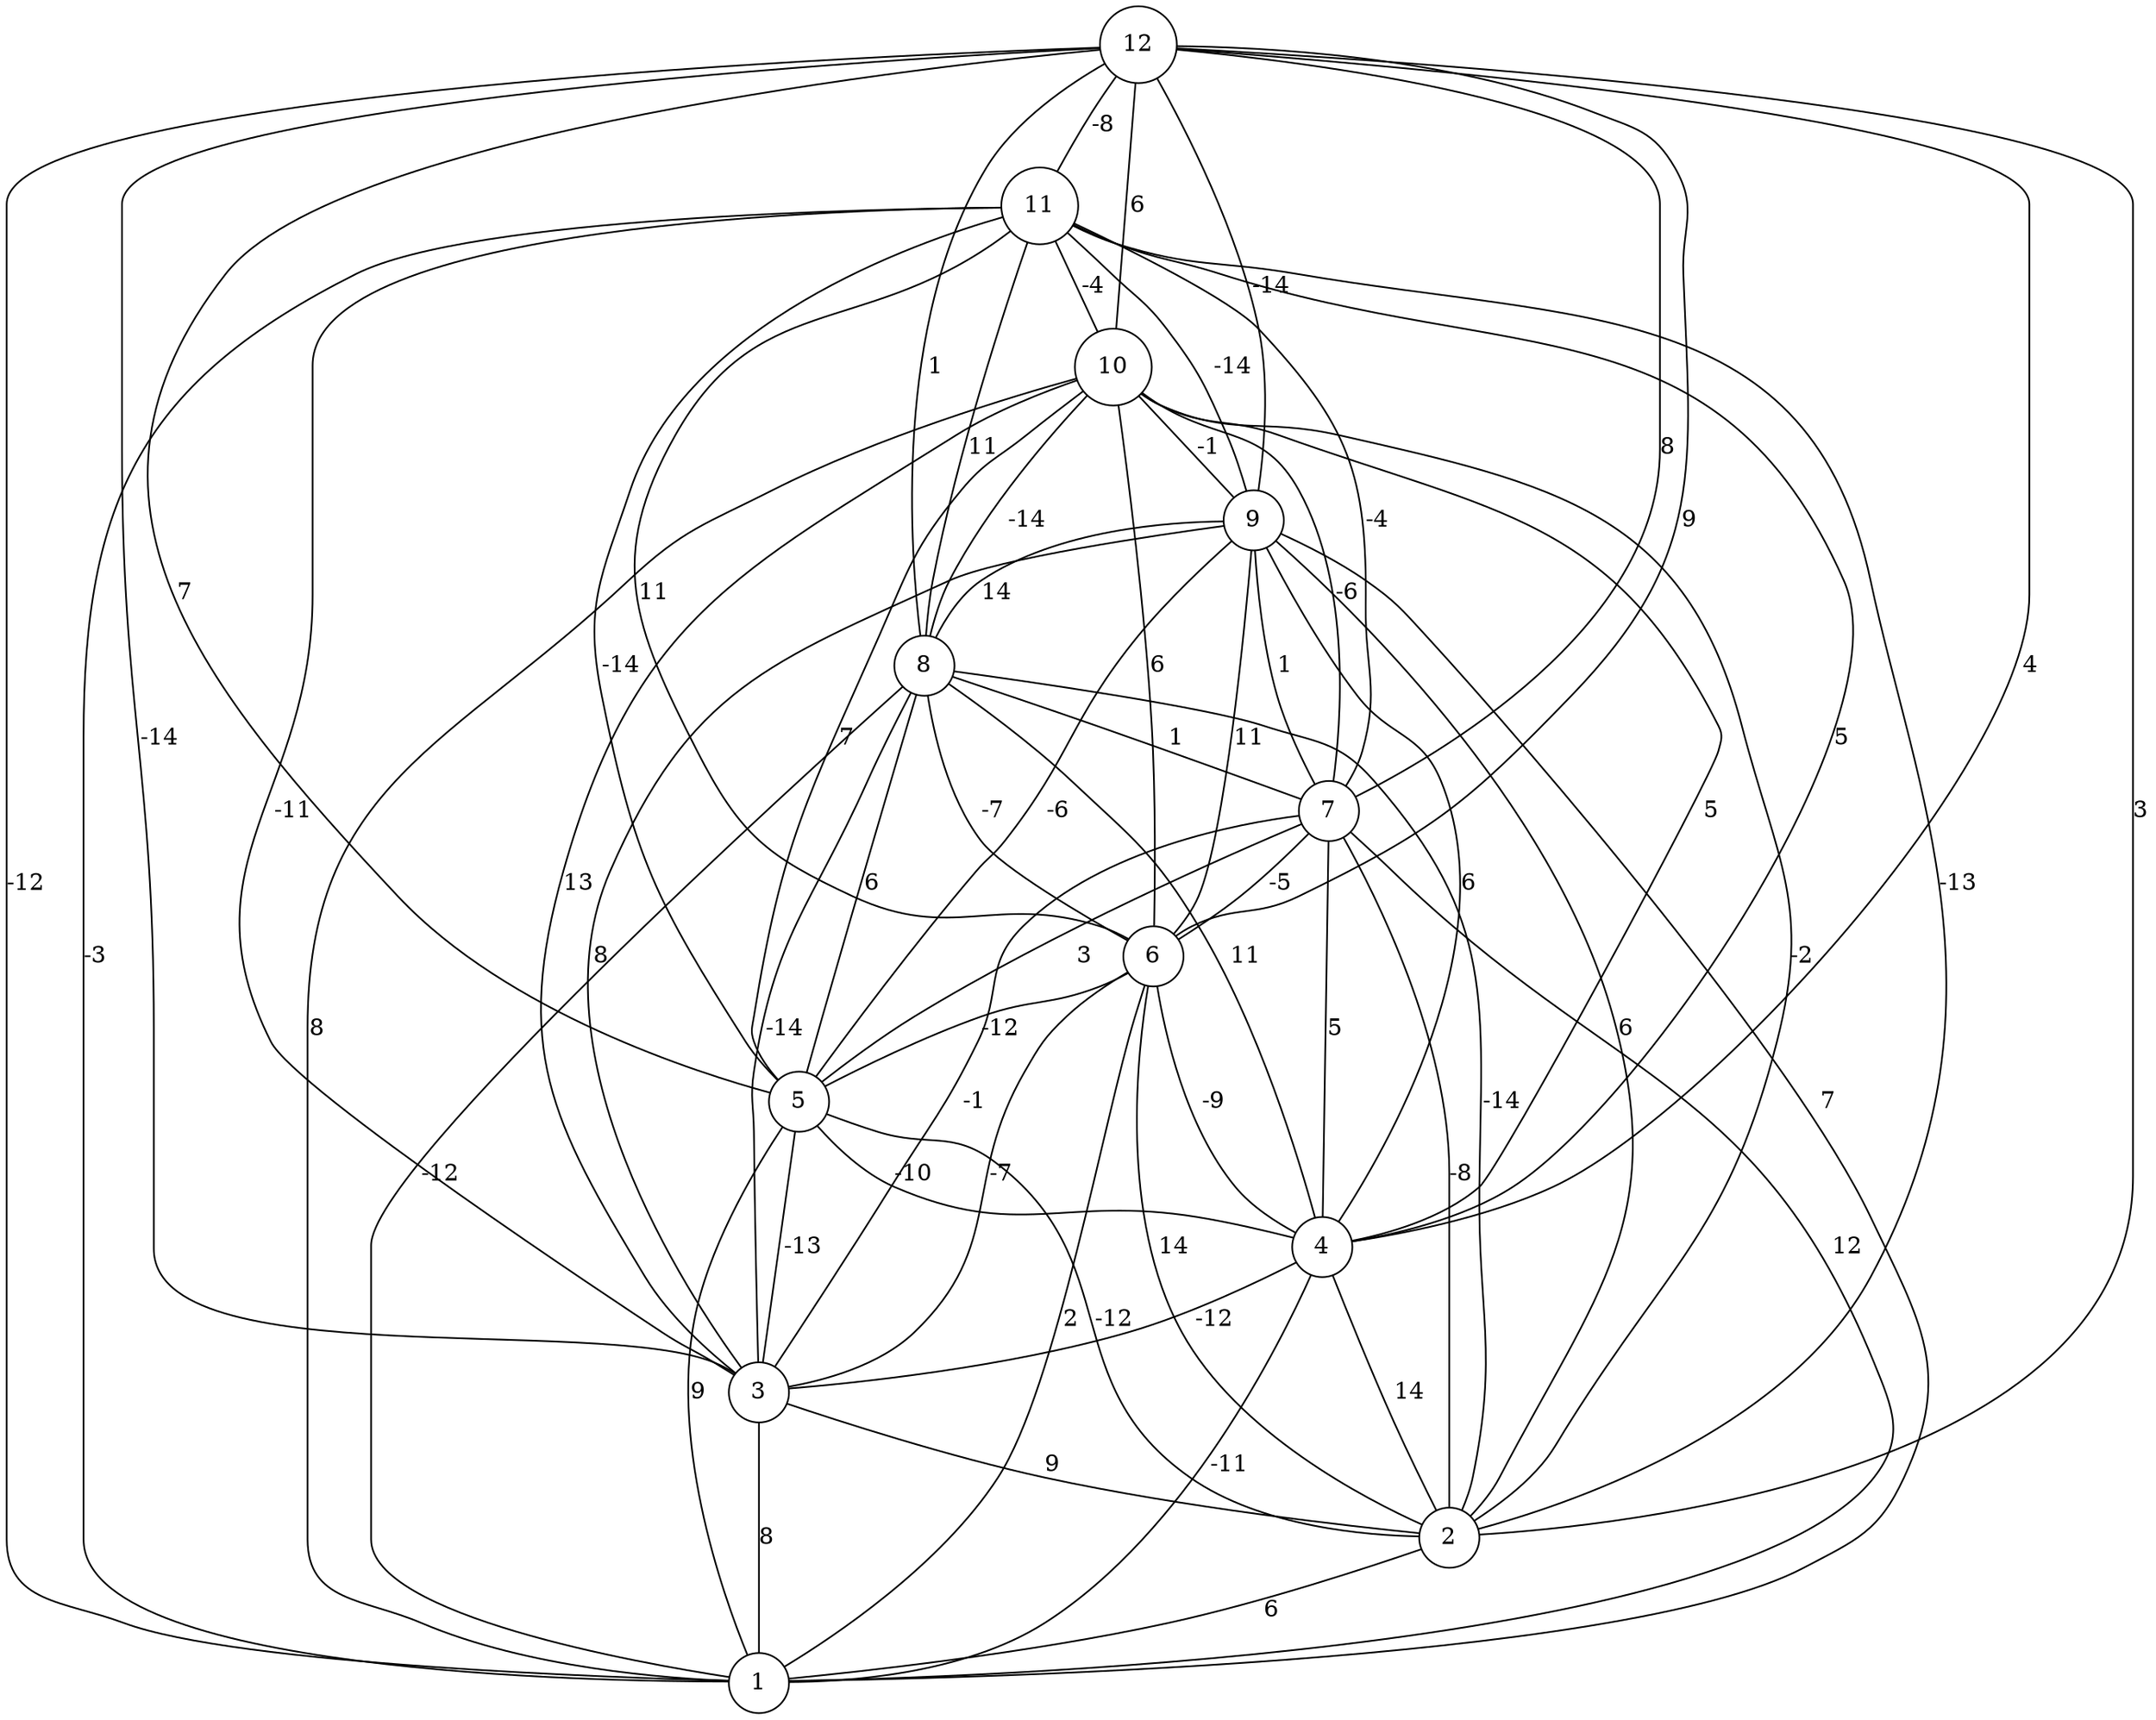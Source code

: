 graph { 
	 fontname="Helvetica,Arial,sans-serif" 
	 node [shape = circle]; 
	 12 -- 1 [label = "-12"];
	 12 -- 2 [label = "3"];
	 12 -- 3 [label = "-14"];
	 12 -- 4 [label = "4"];
	 12 -- 5 [label = "7"];
	 12 -- 6 [label = "9"];
	 12 -- 7 [label = "8"];
	 12 -- 8 [label = "1"];
	 12 -- 9 [label = "-14"];
	 12 -- 10 [label = "6"];
	 12 -- 11 [label = "-8"];
	 11 -- 1 [label = "-3"];
	 11 -- 2 [label = "-13"];
	 11 -- 3 [label = "-11"];
	 11 -- 4 [label = "5"];
	 11 -- 5 [label = "-14"];
	 11 -- 6 [label = "11"];
	 11 -- 7 [label = "-4"];
	 11 -- 8 [label = "11"];
	 11 -- 9 [label = "-14"];
	 11 -- 10 [label = "-4"];
	 10 -- 1 [label = "8"];
	 10 -- 2 [label = "-2"];
	 10 -- 3 [label = "13"];
	 10 -- 4 [label = "5"];
	 10 -- 5 [label = "7"];
	 10 -- 6 [label = "6"];
	 10 -- 7 [label = "-6"];
	 10 -- 8 [label = "-14"];
	 10 -- 9 [label = "-1"];
	 9 -- 1 [label = "7"];
	 9 -- 2 [label = "6"];
	 9 -- 3 [label = "8"];
	 9 -- 4 [label = "6"];
	 9 -- 5 [label = "-6"];
	 9 -- 6 [label = "11"];
	 9 -- 7 [label = "1"];
	 9 -- 8 [label = "14"];
	 8 -- 1 [label = "-12"];
	 8 -- 2 [label = "-14"];
	 8 -- 3 [label = "-14"];
	 8 -- 4 [label = "11"];
	 8 -- 5 [label = "6"];
	 8 -- 6 [label = "-7"];
	 8 -- 7 [label = "1"];
	 7 -- 1 [label = "12"];
	 7 -- 2 [label = "-8"];
	 7 -- 3 [label = "-1"];
	 7 -- 4 [label = "5"];
	 7 -- 5 [label = "3"];
	 7 -- 6 [label = "-5"];
	 6 -- 1 [label = "2"];
	 6 -- 2 [label = "14"];
	 6 -- 3 [label = "-7"];
	 6 -- 4 [label = "-9"];
	 6 -- 5 [label = "-12"];
	 5 -- 1 [label = "9"];
	 5 -- 2 [label = "-12"];
	 5 -- 3 [label = "-13"];
	 5 -- 4 [label = "-10"];
	 4 -- 1 [label = "-11"];
	 4 -- 2 [label = "14"];
	 4 -- 3 [label = "-12"];
	 3 -- 1 [label = "8"];
	 3 -- 2 [label = "9"];
	 2 -- 1 [label = "6"];
	 1;
	 2;
	 3;
	 4;
	 5;
	 6;
	 7;
	 8;
	 9;
	 10;
	 11;
	 12;
}
